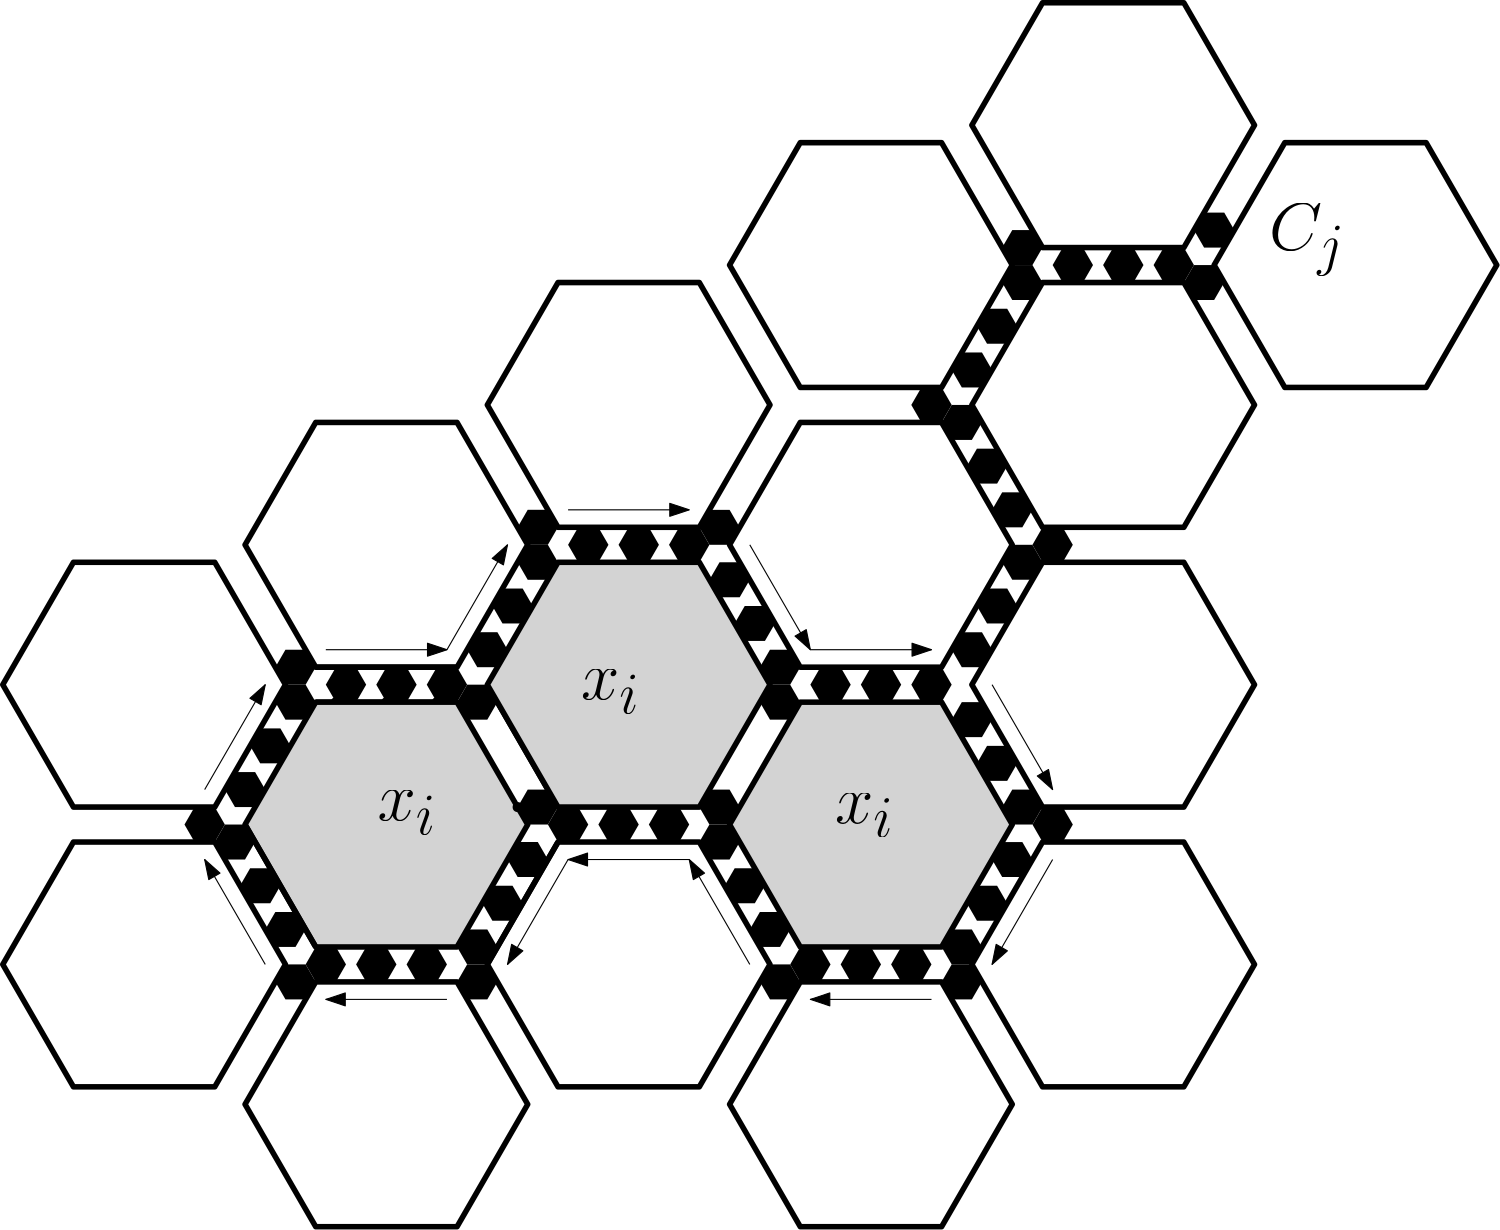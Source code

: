 <?xml version="1.0"?>
<!DOCTYPE ipe SYSTEM "ipe.dtd">
<ipe version="70107" creator="Ipe 7.2.2">
<info created="D:20160420195102" modified="D:20160420195102"/>
<ipestyle name="basic">
<symbol name="arrow/arc(spx)">
<path stroke="sym-stroke" fill="sym-stroke" pen="sym-pen">
0 0 m
-1 0.333 l
-1 -0.333 l
h
</path>
</symbol>
<symbol name="arrow/farc(spx)">
<path stroke="sym-stroke" fill="white" pen="sym-pen">
0 0 m
-1 0.333 l
-1 -0.333 l
h
</path>
</symbol>
<symbol name="arrow/ptarc(spx)">
<path stroke="sym-stroke" fill="sym-stroke" pen="sym-pen">
0 0 m
-1 0.333 l
-0.8 0 l
-1 -0.333 l
h
</path>
</symbol>
<symbol name="arrow/fptarc(spx)">
<path stroke="sym-stroke" fill="white" pen="sym-pen">
0 0 m
-1 0.333 l
-0.8 0 l
-1 -0.333 l
h
</path>
</symbol>
<symbol name="mark/circle(sx)" transformations="translations">
<path fill="sym-stroke">
0.6 0 0 0.6 0 0 e
0.4 0 0 0.4 0 0 e
</path>
</symbol>
<symbol name="mark/disk(sx)" transformations="translations">
<path fill="sym-stroke">
0.6 0 0 0.6 0 0 e
</path>
</symbol>
<symbol name="mark/fdisk(sfx)" transformations="translations">
<group>
<path fill="sym-fill">
0.5 0 0 0.5 0 0 e
</path>
<path fill="sym-stroke" fillrule="eofill">
0.6 0 0 0.6 0 0 e
0.4 0 0 0.4 0 0 e
</path>
</group>
</symbol>
<symbol name="mark/box(sx)" transformations="translations">
<path fill="sym-stroke" fillrule="eofill">
-0.6 -0.6 m
0.6 -0.6 l
0.6 0.6 l
-0.6 0.6 l
h
-0.4 -0.4 m
0.4 -0.4 l
0.4 0.4 l
-0.4 0.4 l
h
</path>
</symbol>
<symbol name="mark/square(sx)" transformations="translations">
<path fill="sym-stroke">
-0.6 -0.6 m
0.6 -0.6 l
0.6 0.6 l
-0.6 0.6 l
h
</path>
</symbol>
<symbol name="mark/fsquare(sfx)" transformations="translations">
<group>
<path fill="sym-fill">
-0.5 -0.5 m
0.5 -0.5 l
0.5 0.5 l
-0.5 0.5 l
h
</path>
<path fill="sym-stroke" fillrule="eofill">
-0.6 -0.6 m
0.6 -0.6 l
0.6 0.6 l
-0.6 0.6 l
h
-0.4 -0.4 m
0.4 -0.4 l
0.4 0.4 l
-0.4 0.4 l
h
</path>
</group>
</symbol>
<symbol name="mark/cross(sx)" transformations="translations">
<group>
<path fill="sym-stroke">
-0.43 -0.57 m
0.57 0.43 l
0.43 0.57 l
-0.57 -0.43 l
h
</path>
<path fill="sym-stroke">
-0.43 0.57 m
0.57 -0.43 l
0.43 -0.57 l
-0.57 0.43 l
h
</path>
</group>
</symbol>
<symbol name="arrow/fnormal(spx)">
<path stroke="sym-stroke" fill="white" pen="sym-pen">
0 0 m
-1 0.333 l
-1 -0.333 l
h
</path>
</symbol>
<symbol name="arrow/pointed(spx)">
<path stroke="sym-stroke" fill="sym-stroke" pen="sym-pen">
0 0 m
-1 0.333 l
-0.8 0 l
-1 -0.333 l
h
</path>
</symbol>
<symbol name="arrow/fpointed(spx)">
<path stroke="sym-stroke" fill="white" pen="sym-pen">
0 0 m
-1 0.333 l
-0.8 0 l
-1 -0.333 l
h
</path>
</symbol>
<symbol name="arrow/linear(spx)">
<path stroke="sym-stroke" pen="sym-pen">
-1 0.333 m
0 0 l
-1 -0.333 l
</path>
</symbol>
<symbol name="arrow/fdouble(spx)">
<path stroke="sym-stroke" fill="white" pen="sym-pen">
0 0 m
-1 0.333 l
-1 -0.333 l
h
-1 0 m
-2 0.333 l
-2 -0.333 l
h
</path>
</symbol>
<symbol name="arrow/double(spx)">
<path stroke="sym-stroke" fill="sym-stroke" pen="sym-pen">
0 0 m
-1 0.333 l
-1 -0.333 l
h
-1 0 m
-2 0.333 l
-2 -0.333 l
h
</path>
</symbol>
<pen name="heavier" value="0.8"/>
<pen name="fat" value="1.2"/>
<pen name="ultrafat" value="2"/>
<symbolsize name="large" value="5"/>
<symbolsize name="small" value="2"/>
<symbolsize name="tiny" value="1.1"/>
<arrowsize name="large" value="10"/>
<arrowsize name="small" value="5"/>
<arrowsize name="tiny" value="3"/>
<color name="red" value="1 0 0"/>
<color name="green" value="0 1 0"/>
<color name="blue" value="0 0 1"/>
<color name="yellow" value="1 1 0"/>
<color name="orange" value="1 0.647 0"/>
<color name="gold" value="1 0.843 0"/>
<color name="purple" value="0.627 0.125 0.941"/>
<color name="gray" value="0.745"/>
<color name="brown" value="0.647 0.165 0.165"/>
<color name="navy" value="0 0 0.502"/>
<color name="pink" value="1 0.753 0.796"/>
<color name="seagreen" value="0.18 0.545 0.341"/>
<color name="turquoise" value="0.251 0.878 0.816"/>
<color name="violet" value="0.933 0.51 0.933"/>
<color name="darkblue" value="0 0 0.545"/>
<color name="darkcyan" value="0 0.545 0.545"/>
<color name="darkgray" value="0.663"/>
<color name="darkgreen" value="0 0.392 0"/>
<color name="darkmagenta" value="0.545 0 0.545"/>
<color name="darkorange" value="1 0.549 0"/>
<color name="darkred" value="0.545 0 0"/>
<color name="lightblue" value="0.678 0.847 0.902"/>
<color name="lightcyan" value="0.878 1 1"/>
<color name="lightgray" value="0.827"/>
<color name="lightgreen" value="0.565 0.933 0.565"/>
<color name="lightyellow" value="1 1 0.878"/>
<dashstyle name="dashed" value="[4] 0"/>
<dashstyle name="dotted" value="[1 3] 0"/>
<dashstyle name="dash dotted" value="[4 2 1 2] 0"/>
<dashstyle name="dash dot dotted" value="[4 2 1 2 1 2] 0"/>
<textsize name="large" value="\large"/>
<textsize name="Large" value="\Large"/>
<textsize name="LARGE" value="\LARGE"/>
<textsize name="huge" value="\huge"/>
<textsize name="Huge" value="\Huge"/>
<textsize name="small" value="\small"/>
<textsize name="footnote" value="\footnotesize"/>
<textsize name="tiny" value="\tiny"/>
<textstyle name="center" begin="\begin{center}" end="\end{center}"/>
<textstyle name="itemize" begin="\begin{itemize}" end="\end{itemize}"/>
<textstyle name="item" begin="\begin{itemize}\item{}" end="\end{itemize}"/>
<gridsize name="4 pts" value="4"/>
<gridsize name="8 pts (~3 mm)" value="8"/>
<gridsize name="16 pts (~6 mm)" value="16"/>
<gridsize name="32 pts (~12 mm)" value="32"/>
<gridsize name="10 pts (~3.5 mm)" value="10"/>
<gridsize name="20 pts (~7 mm)" value="20"/>
<gridsize name="14 pts (~5 mm)" value="14"/>
<gridsize name="28 pts (~10 mm)" value="28"/>
<gridsize name="56 pts (~20 mm)" value="56"/>
<anglesize name="90 deg" value="90"/>
<anglesize name="60 deg" value="60"/>
<anglesize name="45 deg" value="45"/>
<anglesize name="30 deg" value="30"/>
<anglesize name="22.5 deg" value="22.5"/>
<opacity name="10%" value="0.1"/>
<opacity name="30%" value="0.3"/>
<opacity name="50%" value="0.5"/>
<opacity name="75%" value="0.75"/>
<tiling name="falling" angle="-60" step="4" width="1"/>
<tiling name="rising" angle="30" step="4" width="1"/>
</ipestyle>
<ipestyle name="bigpaper">
<layout paper="10000 6000" origin="0 0" frame="10000 6000"/>
<titlestyle pos="10 10" size="LARGE" color="title"  valign="baseline"/>
</ipestyle>
<page>
<layer name="alpha"/>
<view layers="alpha" active="alpha"/>
<path layer="alpha" matrix="0.113565 0 0 0.113565 1895.31 929.808" fill="black">
4352 3008 m
4320 3063.43 l
4256 3063.43 l
4224 3008 l
4256 2952.57 l
4320 2952.57 l
h
</path>
<path matrix="0.113565 0 0 0.113565 1913.48 929.809" fill="black">
4352 3008 m
4320 3063.43 l
4256 3063.43 l
4224 3008 l
4256 2952.57 l
4320 2952.57 l
h
</path>
<path matrix="0.113565 0 0 0.113565 1931.65 929.808" fill="black">
4352 3008 m
4320 3063.43 l
4256 3063.43 l
4224 3008 l
4256 2952.57 l
4320 2952.57 l
h
</path>
<path matrix="0.113565 0 0 0.113565 1891.68 930.782" stroke="black" pen="ultrafat">
4224 2944 m
4672 2944 l
</path>
<use matrix="0.113565 0 0 0.113565 1891.68 930.782" name="mark/disk(sx)" pos="4288 2944" size="normal" stroke="black"/>
<use matrix="0.113565 0 0 0.113565 1891.68 930.782" name="mark/disk(sx)" pos="4448 2944" size="normal" stroke="black"/>
<use matrix="0.113565 0 0 0.113565 1891.68 930.782" name="mark/disk(sx)" pos="4608 2944" size="normal" stroke="black"/>
<path matrix="0.113565 0 0 0.113565 1891.68 943.371" stroke="black" pen="ultrafat">
4224 2944 m
4672 2944 l
</path>
<path matrix="0.113565 0 0 0.113565 1891.68 930.782" stroke="black" fill="lightgray" pen="ultrafat">
4896 2556.02 m
4672 2944 l
4224 2944 l
4000 2556.02 l
4224 2168.04 l
4672 2168.04 l
h
</path>
<use matrix="0.113565 0 0 0.113565 1891.68 930.782" name="mark/disk(sx)" pos="4448 2999.43" size="normal" stroke="black"/>
<path matrix="0.0567826 -0.0983503 0.0983503 0.0567826 1890.2 1516.04" fill="black">
4352 3008 m
4320 3063.43 l
4256 3063.43 l
4224 3008 l
4256 2952.57 l
4320 2952.57 l
h
</path>
<path matrix="0.0567826 -0.0983503 0.0983503 0.0567826 1912.01 1478.28" fill="black">
4352 3008 m
4320 3063.43 l
4256 3063.43 l
4224 3008 l
4256 2952.57 l
4320 2952.57 l
h
</path>
<path matrix="0.0567826 -0.0983503 0.0983503 0.0567826 1903.76 1519.68" stroke="black" pen="ultrafat">
4224 2944 m
4672 2944 l
</path>
<path matrix="0.0567826 -0.0983503 0.0983503 0.0567826 1802.98 1465.69" fill="black">
4352 3008 m
4320 3063.43 l
4256 3063.43 l
4224 3008 l
4256 2952.57 l
4320 2952.57 l
h
</path>
<path matrix="0.0567826 -0.0983503 0.0983503 0.0567826 1812.07 1449.95" fill="black">
4352 3008 m
4320 3063.43 l
4256 3063.43 l
4224 3008 l
4256 2952.57 l
4320 2952.57 l
h
</path>
<path matrix="0.0567826 -0.0983503 0.0983503 0.0567826 1821.15 1434.21" fill="black">
4352 3008 m
4320 3063.43 l
4256 3063.43 l
4224 3008 l
4256 2952.57 l
4320 2952.57 l
h
</path>
<path matrix="0.0567826 -0.0983503 0.0983503 0.0567826 1816.55 1469.32" stroke="black" pen="ultrafat">
4224 2944 m
4672 2944 l
</path>
<path matrix="-0.0567826 -0.0983503 0.0983503 -0.0567826 2395.34 1801" fill="black">
4352 3008 m
4320 3063.43 l
4256 3063.43 l
4224 3008 l
4256 2952.57 l
4320 2952.57 l
h
</path>
<path matrix="-0.0567826 -0.0983503 0.0983503 -0.0567826 2386.25 1785.26" fill="black">
4352 3008 m
4320 3063.43 l
4256 3063.43 l
4224 3008 l
4256 2952.57 l
4320 2952.57 l
h
</path>
<path matrix="-0.0567826 -0.0983503 0.0983503 -0.0567826 2377.17 1769.52" fill="black">
4352 3008 m
4320 3063.43 l
4256 3063.43 l
4224 3008 l
4256 2952.57 l
4320 2952.57 l
h
</path>
<path matrix="-0.0567826 -0.0983503 0.0983503 -0.0567826 2408.9 1797.36" stroke="black" pen="ultrafat">
4224 2944 m
4672 2944 l
</path>
<path matrix="0.113565 0 0 0.113565 1978.9 981.136" stroke="black" fill="lightgray" pen="ultrafat">
4896 2556.02 m
4672 2944 l
4224 2944 l
4000 2556.02 l
4224 2168.04 l
4672 2168.04 l
h
</path>
<path matrix="0.113565 0 0 0.113565 2066.11 1031.49" stroke="black" pen="ultrafat">
4896 2556.02 m
4672 2944 l
4224 2944 l
4000 2556.02 l
4224 2168.04 l
4672 2168.04 l
h
</path>
<path matrix="0.113565 0 0 0.113565 2153.33 1081.85" stroke="black" pen="ultrafat">
4896 2556.02 m
4672 2944 l
4224 2944 l
4000 2556.02 l
4224 2168.04 l
4672 2168.04 l
h
</path>
<path matrix="0.113565 0 0 0.113565 2240.55 1132.2" stroke="black" pen="ultrafat">
4896 2556.02 m
4672 2944 l
4224 2944 l
4000 2556.02 l
4224 2168.04 l
4672 2168.04 l
h
</path>
<path matrix="0.113565 0 0 0.113565 2153.33 1182.56" stroke="black" pen="ultrafat">
4896 2556.02 m
4672 2944 l
4224 2944 l
4000 2556.02 l
4224 2168.04 l
4672 2168.04 l
h
</path>
<path matrix="0.113565 0 0 0.113565 2066.11 1132.2" stroke="black" pen="ultrafat">
4896 2556.02 m
4672 2944 l
4224 2944 l
4000 2556.02 l
4224 2168.04 l
4672 2168.04 l
h
</path>
<path matrix="0.113565 0 0 0.113565 1978.9 1081.85" stroke="black" pen="ultrafat">
4896 2556.02 m
4672 2944 l
4224 2944 l
4000 2556.02 l
4224 2168.04 l
4672 2168.04 l
h
</path>
<path matrix="0.113565 0 0 0.113565 1804.46 981.137" stroke="black" pen="ultrafat">
4896 2556.02 m
4672 2944 l
4224 2944 l
4000 2556.02 l
4224 2168.04 l
4672 2168.04 l
h
</path>
<path matrix="0.113565 0 0 0.113565 2066.12 930.78" stroke="black" fill="lightgray" pen="ultrafat">
4896 2556.02 m
4672 2944 l
4224 2944 l
4000 2556.02 l
4224 2168.04 l
4672 2168.04 l
h
</path>
<path matrix="0.113565 0 0 0.113565 2153.33 981.135" stroke="black" pen="ultrafat">
4896 2556.02 m
4672 2944 l
4224 2944 l
4000 2556.02 l
4224 2168.04 l
4672 2168.04 l
h
</path>
<path matrix="0.113565 0 0 0.113565 1891.68 1031.49" stroke="black" pen="ultrafat">
4896 2556.02 m
4672 2944 l
4224 2944 l
4000 2556.02 l
4224 2168.04 l
4672 2168.04 l
h
</path>
<path matrix="0.113565 0 0 0.113565 1804.46 880.426" stroke="black" pen="ultrafat">
4896 2556.02 m
4672 2944 l
4224 2944 l
4000 2556.02 l
4224 2168.04 l
4672 2168.04 l
h
</path>
<path matrix="0.113565 0 0 0.113565 1891.68 830.07" stroke="black" pen="ultrafat">
4896 2556.02 m
4672 2944 l
4224 2944 l
4000 2556.02 l
4224 2168.04 l
4672 2168.04 l
h
</path>
<path matrix="0.113565 0 0 0.113565 1978.9 880.426" stroke="black" pen="ultrafat">
4896 2556.02 m
4672 2944 l
4224 2944 l
4000 2556.02 l
4224 2168.04 l
4672 2168.04 l
h
</path>
<path matrix="0.113565 0 0 0.113565 2066.12 830.07" stroke="black" pen="ultrafat">
4896 2556.02 m
4672 2944 l
4224 2944 l
4000 2556.02 l
4224 2168.04 l
4672 2168.04 l
h
</path>
<path matrix="0.113565 0 0 0.113565 2153.33 880.425" stroke="black" pen="ultrafat">
4896 2556.02 m
4672 2944 l
4224 2944 l
4000 2556.02 l
4224 2168.04 l
4672 2168.04 l
h
</path>
<use matrix="0.113565 0 0 0.113565 1891.68 930.782" name="mark/disk(sx)" pos="4864 2611.45" size="normal" stroke="black"/>
<path matrix="0.0567826 0.0983503 -0.0983503 0.0567826 2398.29 641.118" fill="black">
4352 3008 m
4320 3063.43 l
4256 3063.43 l
4224 3008 l
4256 2952.57 l
4320 2952.57 l
h
</path>
<path matrix="0.0567826 0.0983503 -0.0983503 0.0567826 2407.38 656.854" fill="black">
4352 3008 m
4320 3063.43 l
4256 3063.43 l
4224 3008 l
4256 2952.57 l
4320 2952.57 l
h
</path>
<path matrix="0.0567826 0.0983503 -0.0983503 0.0567826 2416.46 672.59" fill="black">
4352 3008 m
4320 3063.43 l
4256 3063.43 l
4224 3008 l
4256 2952.57 l
4320 2952.57 l
h
</path>
<path matrix="0.0567826 -0.0983503 0.0983503 0.0567826 1792.08 1471.98" fill="black">
4352 3008 m
4320 3063.43 l
4256 3063.43 l
4224 3008 l
4256 2952.57 l
4320 2952.57 l
h
</path>
<path matrix="0.0567826 -0.0983503 0.0983503 0.0567826 1824.79 1528.63" fill="black">
4352 3008 m
4320 3063.43 l
4256 3063.43 l
4224 3008 l
4256 2952.57 l
4320 2952.57 l
h
</path>
<path matrix="0.0567826 -0.0983503 0.0983503 0.0567826 1835.69 1421.63" fill="black">
4352 3008 m
4320 3063.43 l
4256 3063.43 l
4224 3008 l
4256 2952.57 l
4320 2952.57 l
h
</path>
<path matrix="0.0567826 -0.0983503 0.0983503 0.0567826 1824.79 1415.33" fill="black">
4352 3008 m
4320 3063.43 l
4256 3063.43 l
4224 3008 l
4256 2952.57 l
4320 2952.57 l
h
</path>
<path matrix="-0.0567826 -0.0983503 0.0983503 -0.0567826 2359 1763.23" fill="black">
4352 3008 m
4320 3063.43 l
4256 3063.43 l
4224 3008 l
4256 2952.57 l
4320 2952.57 l
h
</path>
<path matrix="-0.0567826 -0.0983503 0.0983503 -0.0567826 2340.83 1763.23" fill="black">
4352 3008 m
4320 3063.43 l
4256 3063.43 l
4224 3008 l
4256 2952.57 l
4320 2952.57 l
h
</path>
<path matrix="-0.0567826 -0.0983503 0.0983503 -0.0567826 2377.17 1756.93" fill="black">
4352 3008 m
4320 3063.43 l
4256 3063.43 l
4224 3008 l
4256 2952.57 l
4320 2952.57 l
h
</path>
<path matrix="0.0567826 0.0983503 -0.0983503 0.0567826 2485.51 691.473" fill="black">
4352 3008 m
4320 3063.43 l
4256 3063.43 l
4224 3008 l
4256 2952.57 l
4320 2952.57 l
h
</path>
<path matrix="0.0567826 0.0983503 -0.0983503 0.0567826 2494.6 707.208" fill="black">
4352 3008 m
4320 3063.43 l
4256 3063.43 l
4224 3008 l
4256 2952.57 l
4320 2952.57 l
h
</path>
<path matrix="0.0567826 0.0983503 -0.0983503 0.0567826 2503.68 722.945" fill="black">
4352 3008 m
4320 3063.43 l
4256 3063.43 l
4224 3008 l
4256 2952.57 l
4320 2952.57 l
h
</path>
<path matrix="0.0567826 -0.0983503 0.0983503 0.0567826 1977.42 1465.69" fill="black">
4352 3008 m
4320 3063.43 l
4256 3063.43 l
4224 3008 l
4256 2952.57 l
4320 2952.57 l
h
</path>
<path matrix="0.0567826 -0.0983503 0.0983503 0.0567826 1986.51 1449.95" fill="black">
4352 3008 m
4320 3063.43 l
4256 3063.43 l
4224 3008 l
4256 2952.57 l
4320 2952.57 l
h
</path>
<path matrix="0.0567826 -0.0983503 0.0983503 0.0567826 1995.59 1434.21" fill="black">
4352 3008 m
4320 3063.43 l
4256 3063.43 l
4224 3008 l
4256 2952.57 l
4320 2952.57 l
h
</path>
<path matrix="0.0567826 -0.0983503 0.0983503 0.0567826 1922.91 1471.98" fill="black">
4352 3008 m
4320 3063.43 l
4256 3063.43 l
4224 3008 l
4256 2952.57 l
4320 2952.57 l
h
</path>
<path matrix="-0.0567826 -0.0983503 0.0983503 -0.0567826 2446.22 1813.59" fill="black">
4352 3008 m
4320 3063.43 l
4256 3063.43 l
4224 3008 l
4256 2952.57 l
4320 2952.57 l
h
</path>
<path matrix="-0.0567826 -0.0983503 0.0983503 -0.0567826 2428.05 1813.59" fill="black">
4352 3008 m
4320 3063.43 l
4256 3063.43 l
4224 3008 l
4256 2952.57 l
4320 2952.57 l
h
</path>
<path matrix="0.0567826 -0.0983503 0.0983503 0.0567826 2010.13 1421.62" fill="black">
4352 3008 m
4320 3063.43 l
4256 3063.43 l
4224 3008 l
4256 2952.57 l
4320 2952.57 l
h
</path>
<path matrix="-0.0567826 -0.0983503 0.0983503 -0.0567826 2533.43 1763.23" fill="black">
4352 3008 m
4320 3063.43 l
4256 3063.43 l
4224 3008 l
4256 2952.57 l
4320 2952.57 l
h
</path>
<path matrix="-0.0567826 -0.0983503 0.0983503 -0.0567826 2515.27 1763.23" fill="black">
4352 3008 m
4320 3063.43 l
4256 3063.43 l
4224 3008 l
4256 2952.57 l
4320 2952.57 l
h
</path>
<path matrix="0.113565 0 0 0.113565 2069.75 929.808" fill="black">
4352 3008 m
4320 3063.43 l
4256 3063.43 l
4224 3008 l
4256 2952.57 l
4320 2952.57 l
h
</path>
<path matrix="0.113565 0 0 0.113565 2087.92 929.808" fill="black">
4352 3008 m
4320 3063.43 l
4256 3063.43 l
4224 3008 l
4256 2952.57 l
4320 2952.57 l
h
</path>
<path matrix="0.113565 0 0 0.113565 2106.09 929.807" fill="black">
4352 3008 m
4320 3063.43 l
4256 3063.43 l
4224 3008 l
4256 2952.57 l
4320 2952.57 l
h
</path>
<path matrix="0.113565 0 0 0.113565 1982.53 980.164" fill="black">
4352 3008 m
4320 3063.43 l
4256 3063.43 l
4224 3008 l
4256 2952.57 l
4320 2952.57 l
h
</path>
<path matrix="0.113565 0 0 0.113565 2000.7 980.164" fill="black">
4352 3008 m
4320 3063.43 l
4256 3063.43 l
4224 3008 l
4256 2952.57 l
4320 2952.57 l
h
</path>
<path matrix="0.113565 0 0 0.113565 2018.87 980.163" fill="black">
4352 3008 m
4320 3063.43 l
4256 3063.43 l
4224 3008 l
4256 2952.57 l
4320 2952.57 l
h
</path>
<path matrix="-0.0567826 -0.0983503 0.0983503 -0.0567826 2555.24 1851.35" fill="black">
4352 3008 m
4320 3063.43 l
4256 3063.43 l
4224 3008 l
4256 2952.57 l
4320 2952.57 l
h
</path>
<path matrix="-0.113565 0.00000002 -0.00000002 -0.113565 3112.73 1568.95" fill="black">
4352 3008 m
4320 3063.43 l
4256 3063.43 l
4224 3008 l
4256 2952.57 l
4320 2952.57 l
h
</path>
<path matrix="-0.113565 0.00000002 -0.00000002 -0.113565 3103.65 1584.69" fill="black">
4352 3008 m
4320 3063.43 l
4256 3063.43 l
4224 3008 l
4256 2952.57 l
4320 2952.57 l
h
</path>
<path matrix="0.113565 0.00000002 -0.00000002 0.113565 2116.99 835.39" fill="black">
4352 3008 m
4320 3063.43 l
4256 3063.43 l
4224 3008 l
4256 2952.57 l
4320 2952.57 l
h
</path>
<path matrix="0.0567826 -0.0983503 0.0983503 0.0567826 2082.81 1459.39" fill="black">
4352 3008 m
4320 3063.43 l
4256 3063.43 l
4224 3008 l
4256 2952.57 l
4320 2952.57 l
h
</path>
<path matrix="0.0567826 -0.0983503 0.0983503 0.0567826 2073.72 1443.66" fill="black">
4352 3008 m
4320 3063.43 l
4256 3063.43 l
4224 3008 l
4256 2952.57 l
4320 2952.57 l
h
</path>
<path matrix="-0.113565 0.00000002 0.00000002 0.113565 3025.51 936.102" fill="black">
4352 3008 m
4320 3063.43 l
4256 3063.43 l
4224 3008 l
4256 2952.57 l
4320 2952.57 l
h
</path>
<path matrix="-0.0567826 -0.0983503 -0.0983503 0.0567826 3059.7 1560.1" fill="black">
4352 3008 m
4320 3063.43 l
4256 3063.43 l
4224 3008 l
4256 2952.57 l
4320 2952.57 l
h
</path>
<path matrix="-0.0567826 -0.0983503 -0.0983503 0.0567826 3068.78 1544.37" fill="black">
4352 3008 m
4320 3063.43 l
4256 3063.43 l
4224 3008 l
4256 2952.57 l
4320 2952.57 l
h
</path>
<path matrix="0.0567826 -0.0983503 0.0983503 0.0567826 1999.23 1415.33" fill="black">
4352 3008 m
4320 3063.43 l
4256 3063.43 l
4224 3008 l
4256 2952.57 l
4320 2952.57 l
h
</path>
<path matrix="0.0567826 -0.0983503 0.0983503 0.0567826 2064.64 1415.33" fill="black">
4352 3008 m
4320 3063.43 l
4256 3063.43 l
4224 3008 l
4256 2952.57 l
4320 2952.57 l
h
</path>
<path matrix="0.0567826 -0.0983503 0.0983503 0.0567826 2097.35 1471.98" fill="black">
4352 3008 m
4320 3063.43 l
4256 3063.43 l
4224 3008 l
4256 2952.57 l
4320 2952.57 l
h
</path>
<path matrix="0.0567826 -0.0983503 0.0983503 0.0567826 1999.22 1516.04" fill="black">
4352 3008 m
4320 3063.43 l
4256 3063.43 l
4224 3008 l
4256 2952.57 l
4320 2952.57 l
h
</path>
<path matrix="0.0567826 -0.0983503 0.0983503 0.0567826 1977.42 1578.98" fill="black">
4352 3008 m
4320 3063.43 l
4256 3063.43 l
4224 3008 l
4256 2952.57 l
4320 2952.57 l
h
</path>
<path matrix="0.0567826 -0.0983503 0.0983503 0.0567826 1912 1578.99" fill="black">
4352 3008 m
4320 3063.43 l
4256 3063.43 l
4224 3008 l
4256 2952.57 l
4320 2952.57 l
h
</path>
<path matrix="0.113565 0 0 0.113565 2156.97 1080.87" fill="black">
4352 3008 m
4320 3063.43 l
4256 3063.43 l
4224 3008 l
4256 2952.57 l
4320 2952.57 l
h
</path>
<path matrix="0.113565 0 0 0.113565 2175.14 1080.87" fill="black">
4352 3008 m
4320 3063.43 l
4256 3063.43 l
4224 3008 l
4256 2952.57 l
4320 2952.57 l
h
</path>
<path matrix="0.113565 0 0 0.113565 2193.31 1080.87" fill="black">
4352 3008 m
4320 3063.43 l
4256 3063.43 l
4224 3008 l
4256 2952.57 l
4320 2952.57 l
h
</path>
<path matrix="0.113565 0.00000002 -0.00000002 0.113565 2120.63 1043.11" fill="black">
4352 3008 m
4320 3063.43 l
4256 3063.43 l
4224 3008 l
4256 2952.57 l
4320 2952.57 l
h
</path>
<path matrix="0.0567826 -0.0983503 0.0983503 0.0567826 2086.44 1667.11" fill="black">
4352 3008 m
4320 3063.43 l
4256 3063.43 l
4224 3008 l
4256 2952.57 l
4320 2952.57 l
h
</path>
<path matrix="0.0567826 -0.0983503 0.0983503 0.0567826 2077.36 1651.37" fill="black">
4352 3008 m
4320 3063.43 l
4256 3063.43 l
4224 3008 l
4256 2952.57 l
4320 2952.57 l
h
</path>
<path matrix="-0.0567826 -0.0983503 0.0983503 -0.0567826 2551.61 1958.35" fill="black">
4352 3008 m
4320 3063.43 l
4256 3063.43 l
4224 3008 l
4256 2952.57 l
4320 2952.57 l
h
</path>
<path matrix="-0.113565 0.00000002 -0.00000002 -0.113565 3109.1 1675.96" fill="black">
4352 3008 m
4320 3063.43 l
4256 3063.43 l
4224 3008 l
4256 2952.57 l
4320 2952.57 l
h
</path>
<path matrix="-0.113565 0.00000002 -0.00000002 -0.113565 3100.01 1691.69" fill="black">
4352 3008 m
4320 3063.43 l
4256 3063.43 l
4224 3008 l
4256 2952.57 l
4320 2952.57 l
h
</path>
<path matrix="0.0567826 -0.0983503 0.0983503 0.0567826 2068.27 1534.92" fill="black">
4352 3008 m
4320 3063.43 l
4256 3063.43 l
4224 3008 l
4256 2952.57 l
4320 2952.57 l
h
</path>
<path matrix="0.0567826 -0.0983503 0.0983503 0.0567826 2086.44 1566.4" fill="black">
4352 3008 m
4320 3063.43 l
4256 3063.43 l
4224 3008 l
4256 2952.57 l
4320 2952.57 l
h
</path>
<path matrix="0.0567826 -0.0983503 0.0983503 0.0567826 2077.36 1550.66" fill="black">
4352 3008 m
4320 3063.43 l
4256 3063.43 l
4224 3008 l
4256 2952.57 l
4320 2952.57 l
h
</path>
<path matrix="-0.0567826 -0.0983503 0.0983503 -0.0567826 2573.41 2021.3" fill="black">
4352 3008 m
4320 3063.43 l
4256 3063.43 l
4224 3008 l
4256 2952.57 l
4320 2952.57 l
h
</path>
<path matrix="-0.0567826 -0.0983503 0.0983503 -0.0567826 2540.7 1964.65" fill="black">
4352 3008 m
4320 3063.43 l
4256 3063.43 l
4224 3008 l
4256 2952.57 l
4320 2952.57 l
h
</path>
<path matrix="-0.0567826 -0.0983503 0.0983503 -0.0567826 2584.31 1914.29" fill="black">
4352 3008 m
4320 3063.43 l
4256 3063.43 l
4224 3008 l
4256 2952.57 l
4320 2952.57 l
h
</path>
<path matrix="-0.0567826 -0.0983503 0.0983503 -0.0567826 2638.82 2008.71" fill="black">
4352 3008 m
4320 3063.43 l
4256 3063.43 l
4224 3008 l
4256 2952.57 l
4320 2952.57 l
h
</path>
<path matrix="0.113565 0.00000002 -0.00000002 0.113565 2207.85 1093.46" fill="black">
4352 3008 m
4320 3063.43 l
4256 3063.43 l
4224 3008 l
4256 2952.57 l
4320 2952.57 l
h
</path>
<path matrix="0.113565 0 0 0.113565 1891.68 930.782" stroke="black" arrow="normal/normal">
5024 3553.69 m
5408 3553.69 l
</path>
<path matrix="0.113565 0 0 0.113565 1891.68 930.782" stroke="black" arrow="normal/normal">
5792 3110.27 m
6176 3110.27 l
</path>
<path matrix="0.113565 0 0 0.113565 1891.68 930.782" stroke="black" arrow="normal/normal">
5600 3442.82 m
5792 3110.27 l
</path>
<path matrix="0.113565 0 0 0.113565 1891.68 930.782" stroke="black" arrow="normal/normal">
6368.01 2999.4 m
6560.01 2666.85 l
</path>
<path matrix="0.113565 0 0 0.113565 1891.68 930.782" stroke="black" arrow="normal/normal">
6560.01 2445.15 m
6368.01 2112.6 l
</path>
<path matrix="0.113565 0 0 0.113565 1891.68 930.782" stroke="black" arrow="normal/normal">
6176.01 2001.75 m
5792.02 2001.75 l
</path>
<path matrix="0.113565 0 0 0.113565 1891.68 930.782" stroke="black" arrow="normal/normal">
5600.01 2112.61 m
5408.01 2445.16 l
</path>
<path matrix="0.113565 0 0 0.113565 1891.68 930.782" stroke="black" arrow="normal/normal">
5408.01 2445.16 m
5024.01 2445.16 l
</path>
<path matrix="0.113565 0 0 0.113565 1891.68 930.782" stroke="black" arrow="normal/normal">
5024.01 2445.16 m
4832.01 2112.61 l
</path>
<path matrix="0.113565 0 0 0.113565 1891.68 930.782" stroke="black" arrow="normal/normal">
4640.01 2001.75 m
4256.02 2001.75 l
</path>
<path matrix="0.113565 0 0 0.113565 1891.68 930.782" stroke="black" arrow="normal/normal">
4064 2112.62 m
3872 2445.17 l
</path>
<path matrix="0.113565 0 0 0.113565 1891.68 930.782" stroke="black" arrow="normal/normal">
3872 2666.87 m
4064 2999.42 l
</path>
<path matrix="0.113565 0 0 0.113565 1891.68 930.782" stroke="black" arrow="normal/normal">
4256.01 3110.27 m
4640.01 3110.27 l
</path>
<path matrix="0.113565 0 0 0.113565 1891.68 930.782" stroke="black" arrow="normal/normal">
4640.01 3110.27 m
4832.01 3442.82 l
</path>
<path matrix="0.0567826 -0.0983503 0.0983503 0.0567826 1977.42 1478.27" fill="black">
4352 3008 m
4320 3063.43 l
4256 3063.43 l
4224 3008 l
4256 2952.57 l
4320 2952.57 l
h
</path>
<text transformations="translations" pos="2714.53 1427.81" stroke="black" type="label" width="27.395" height="16.934" depth="9.03" valign="baseline" size="Huge">$C_j$</text>
<text transformations="translations" pos="2393.61 1222.59" stroke="black" type="label" width="21.192" height="10.671" depth="5.01" valign="baseline" size="Huge">$x_i$</text>
<text matrix="1 0 0 1 73.2653 43.549" transformations="translations" pos="2393.61 1222.59" stroke="black" type="label" valign="baseline" size="Huge">$x_i$</text>
<text matrix="1 0 0 1 164.71 -0.938916" transformations="translations" pos="2393.61 1222.59" stroke="black" type="label" valign="baseline" size="Huge">$x_i$</text>
</page>
</ipe>
